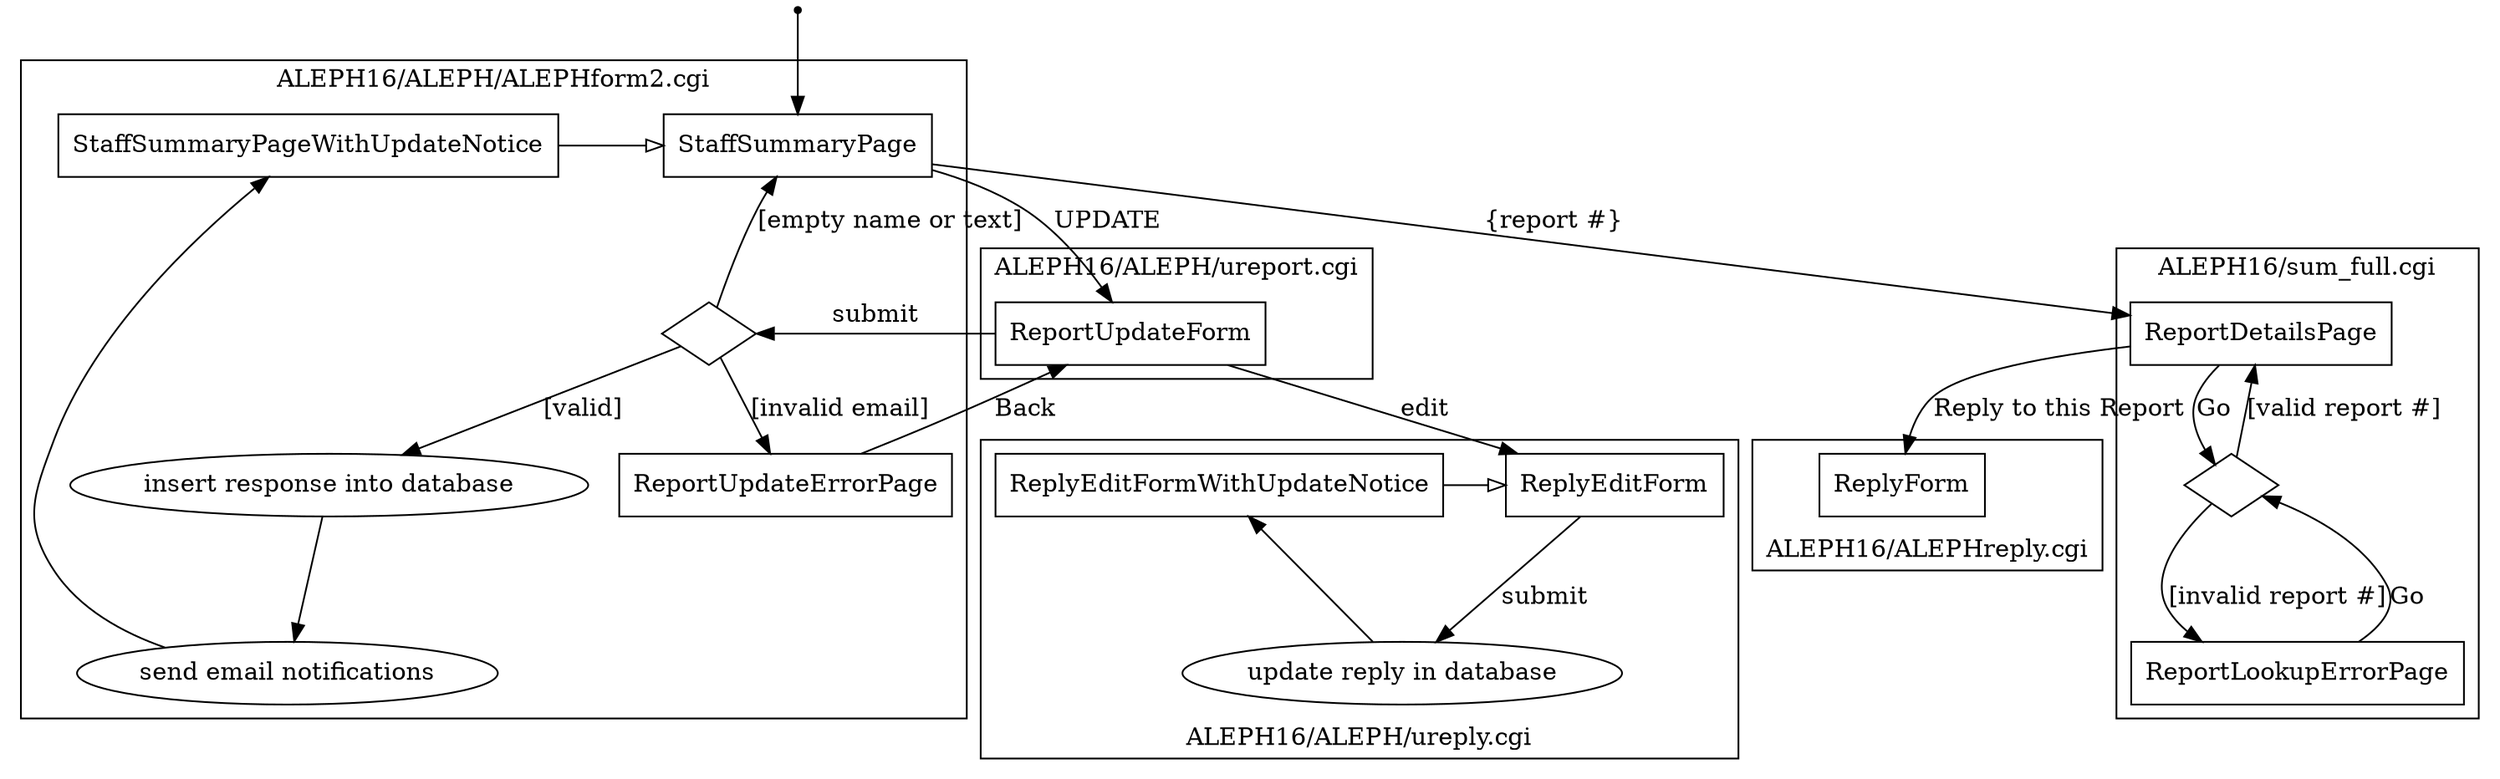 // The AlephRx staff response and report updating process.

digraph {
    // pages
    node [
        shape = rect
    ]
    StaffSummaryPage
    // subclass-like relation
    StaffSummaryPageWithUpdateNotice -> StaffSummaryPage [ arrowhead = empty ]
    ReportUpdateErrorPage
    ReportUpdateForm
    ReplyEditForm
    // subclass-like relation
    ReplyEditFormWithUpdateNotice -> ReplyEditForm [ arrowhead = empty ]
    ReplyForm
    ReportDetailsPage
    ReportLookupErrorPage

    // processes
    node [
        shape = ellipse
    ]
    insert_response [ label = "insert response into database" ]
    send_email [ label = "send email notifications" ]
    update_reply [ label = "update reply in database" ]

    // error checking
    node [
        shape = diamond
        label = ""
    ]
    validate_response
    validate_report_number

    // set the starting page
    start [ shape = point ]
    start -> StaffSummaryPage

    // application flow
    StaffSummaryPage -> ReportUpdateForm [ label = "UPDATE" ]
    ReportUpdateForm -> validate_response [ label = "submit" ]
    validate_response -> insert_response [ label = "[valid]" ]
    validate_response -> ReportUpdateErrorPage [ label = "[invalid email]" ]
    ReportUpdateErrorPage -> ReportUpdateForm [ label = "Back" ]
    validate_response -> StaffSummaryPage [ label = "[empty name or text]" ]
    insert_response -> send_email
    send_email -> StaffSummaryPageWithUpdateNotice
    
    StaffSummaryPage -> ReportDetailsPage [ label = "{report #}" ]
    ReportDetailsPage -> validate_report_number [ label = "Go" ]
    validate_report_number -> ReportLookupErrorPage [ label = "[invalid report #]" ]
    ReportLookupErrorPage -> validate_report_number [ label = "Go" ]
    validate_report_number -> ReportDetailsPage [ label = "[valid report #]" ]
    ReportDetailsPage -> ReplyForm [ label = "Reply to this Report" ]

    ReportUpdateForm -> ReplyEditForm [ label = "edit" ]
    ReplyEditForm -> update_reply [ label = "submit" ]
    update_reply -> ReplyEditFormWithUpdateNotice
    
    // group the pages and processes by which script handles them
    subgraph cluster_0 {
        label = "ALEPH16/ALEPH/ALEPHform2.cgi"
        // use rank = min to ensure this page is at the top of the diagram
        { rank = min; StaffSummaryPage StaffSummaryPageWithUpdateNotice }
        ReportUpdateErrorPage
        validate_response
        insert_response
        send_email
    }
    subgraph cluster_1 {
        label = "ALEPH16/ALEPH/ureport.cgi"
        ReportUpdateForm
    }
    subgraph cluster_2 {
        label = "ALEPH16/ALEPH/ureply.cgi"
        labelloc = b
        { rank = min; ReplyEditForm ReplyEditFormWithUpdateNotice }
        update_reply
    }
    subgraph cluster_3 {
        label = "ALEPH16/sum_full.cgi"
        ReportDetailsPage
        validate_report_number
        ReportLookupErrorPage
    }
    subgraph cluster_4 {
        label = "ALEPH16/ALEPHreply.cgi"
        labelloc = b
        ReplyForm
    }
}


